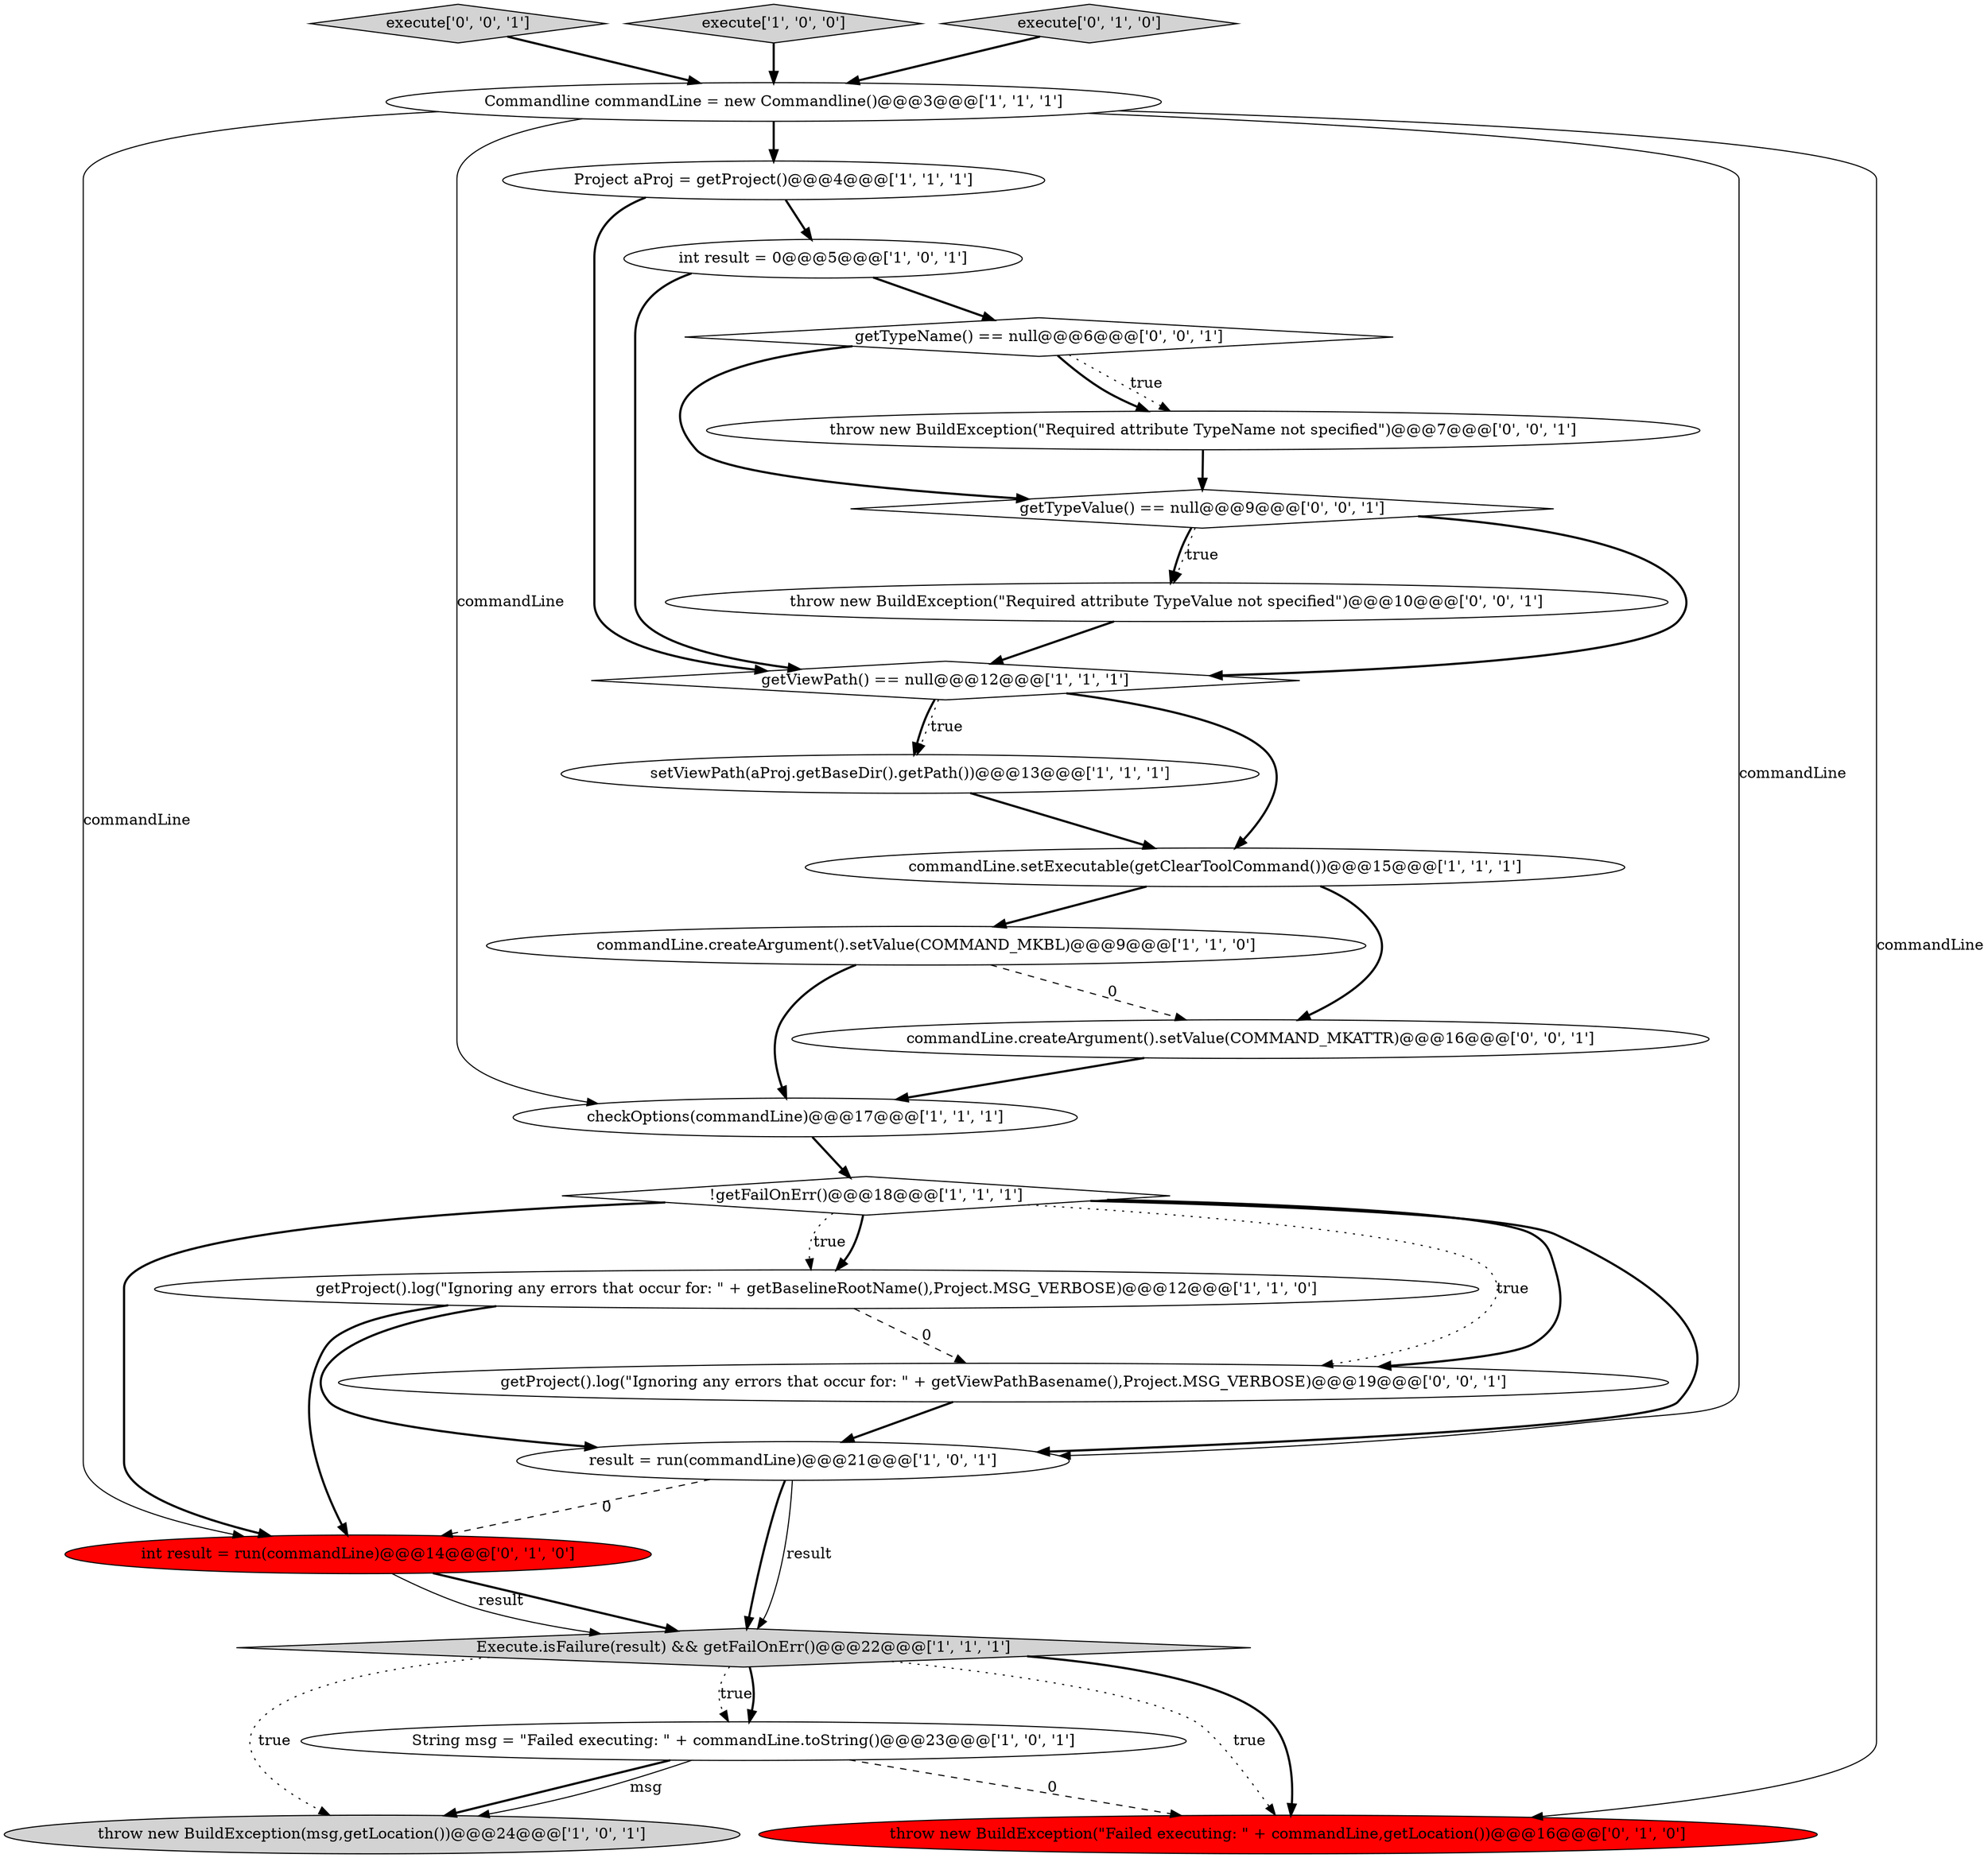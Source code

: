 digraph {
21 [style = filled, label = "execute['0', '0', '1']", fillcolor = lightgray, shape = diamond image = "AAA0AAABBB3BBB"];
1 [style = filled, label = "Commandline commandLine = new Commandline()@@@3@@@['1', '1', '1']", fillcolor = white, shape = ellipse image = "AAA0AAABBB1BBB"];
8 [style = filled, label = "String msg = \"Failed executing: \" + commandLine.toString()@@@23@@@['1', '0', '1']", fillcolor = white, shape = ellipse image = "AAA0AAABBB1BBB"];
11 [style = filled, label = "execute['1', '0', '0']", fillcolor = lightgray, shape = diamond image = "AAA0AAABBB1BBB"];
4 [style = filled, label = "result = run(commandLine)@@@21@@@['1', '0', '1']", fillcolor = white, shape = ellipse image = "AAA0AAABBB1BBB"];
20 [style = filled, label = "throw new BuildException(\"Required attribute TypeName not specified\")@@@7@@@['0', '0', '1']", fillcolor = white, shape = ellipse image = "AAA0AAABBB3BBB"];
7 [style = filled, label = "checkOptions(commandLine)@@@17@@@['1', '1', '1']", fillcolor = white, shape = ellipse image = "AAA0AAABBB1BBB"];
9 [style = filled, label = "commandLine.setExecutable(getClearToolCommand())@@@15@@@['1', '1', '1']", fillcolor = white, shape = ellipse image = "AAA0AAABBB1BBB"];
0 [style = filled, label = "getProject().log(\"Ignoring any errors that occur for: \" + getBaselineRootName(),Project.MSG_VERBOSE)@@@12@@@['1', '1', '0']", fillcolor = white, shape = ellipse image = "AAA0AAABBB1BBB"];
5 [style = filled, label = "getViewPath() == null@@@12@@@['1', '1', '1']", fillcolor = white, shape = diamond image = "AAA0AAABBB1BBB"];
22 [style = filled, label = "getTypeName() == null@@@6@@@['0', '0', '1']", fillcolor = white, shape = diamond image = "AAA0AAABBB3BBB"];
23 [style = filled, label = "throw new BuildException(\"Required attribute TypeValue not specified\")@@@10@@@['0', '0', '1']", fillcolor = white, shape = ellipse image = "AAA0AAABBB3BBB"];
16 [style = filled, label = "int result = run(commandLine)@@@14@@@['0', '1', '0']", fillcolor = red, shape = ellipse image = "AAA1AAABBB2BBB"];
3 [style = filled, label = "throw new BuildException(msg,getLocation())@@@24@@@['1', '0', '1']", fillcolor = lightgray, shape = ellipse image = "AAA0AAABBB1BBB"];
13 [style = filled, label = "setViewPath(aProj.getBaseDir().getPath())@@@13@@@['1', '1', '1']", fillcolor = white, shape = ellipse image = "AAA0AAABBB1BBB"];
10 [style = filled, label = "!getFailOnErr()@@@18@@@['1', '1', '1']", fillcolor = white, shape = diamond image = "AAA0AAABBB1BBB"];
17 [style = filled, label = "execute['0', '1', '0']", fillcolor = lightgray, shape = diamond image = "AAA0AAABBB2BBB"];
15 [style = filled, label = "throw new BuildException(\"Failed executing: \" + commandLine,getLocation())@@@16@@@['0', '1', '0']", fillcolor = red, shape = ellipse image = "AAA1AAABBB2BBB"];
12 [style = filled, label = "Project aProj = getProject()@@@4@@@['1', '1', '1']", fillcolor = white, shape = ellipse image = "AAA0AAABBB1BBB"];
6 [style = filled, label = "int result = 0@@@5@@@['1', '0', '1']", fillcolor = white, shape = ellipse image = "AAA0AAABBB1BBB"];
2 [style = filled, label = "Execute.isFailure(result) && getFailOnErr()@@@22@@@['1', '1', '1']", fillcolor = lightgray, shape = diamond image = "AAA0AAABBB1BBB"];
19 [style = filled, label = "getProject().log(\"Ignoring any errors that occur for: \" + getViewPathBasename(),Project.MSG_VERBOSE)@@@19@@@['0', '0', '1']", fillcolor = white, shape = ellipse image = "AAA0AAABBB3BBB"];
24 [style = filled, label = "commandLine.createArgument().setValue(COMMAND_MKATTR)@@@16@@@['0', '0', '1']", fillcolor = white, shape = ellipse image = "AAA0AAABBB3BBB"];
18 [style = filled, label = "getTypeValue() == null@@@9@@@['0', '0', '1']", fillcolor = white, shape = diamond image = "AAA0AAABBB3BBB"];
14 [style = filled, label = "commandLine.createArgument().setValue(COMMAND_MKBL)@@@9@@@['1', '1', '0']", fillcolor = white, shape = ellipse image = "AAA0AAABBB1BBB"];
2->3 [style = dotted, label="true"];
14->24 [style = dashed, label="0"];
0->16 [style = bold, label=""];
4->16 [style = dashed, label="0"];
12->5 [style = bold, label=""];
17->1 [style = bold, label=""];
5->9 [style = bold, label=""];
18->23 [style = bold, label=""];
23->5 [style = bold, label=""];
1->7 [style = solid, label="commandLine"];
7->10 [style = bold, label=""];
11->1 [style = bold, label=""];
6->22 [style = bold, label=""];
0->19 [style = dashed, label="0"];
10->19 [style = bold, label=""];
8->15 [style = dashed, label="0"];
8->3 [style = bold, label=""];
1->15 [style = solid, label="commandLine"];
2->15 [style = dotted, label="true"];
4->2 [style = bold, label=""];
16->2 [style = bold, label=""];
12->6 [style = bold, label=""];
14->7 [style = bold, label=""];
20->18 [style = bold, label=""];
1->16 [style = solid, label="commandLine"];
1->4 [style = solid, label="commandLine"];
6->5 [style = bold, label=""];
5->13 [style = dotted, label="true"];
22->18 [style = bold, label=""];
22->20 [style = dotted, label="true"];
10->16 [style = bold, label=""];
22->20 [style = bold, label=""];
0->4 [style = bold, label=""];
10->19 [style = dotted, label="true"];
8->3 [style = solid, label="msg"];
18->5 [style = bold, label=""];
5->13 [style = bold, label=""];
10->0 [style = bold, label=""];
2->15 [style = bold, label=""];
21->1 [style = bold, label=""];
9->14 [style = bold, label=""];
1->12 [style = bold, label=""];
10->4 [style = bold, label=""];
10->0 [style = dotted, label="true"];
13->9 [style = bold, label=""];
19->4 [style = bold, label=""];
24->7 [style = bold, label=""];
4->2 [style = solid, label="result"];
9->24 [style = bold, label=""];
2->8 [style = dotted, label="true"];
2->8 [style = bold, label=""];
16->2 [style = solid, label="result"];
18->23 [style = dotted, label="true"];
}

